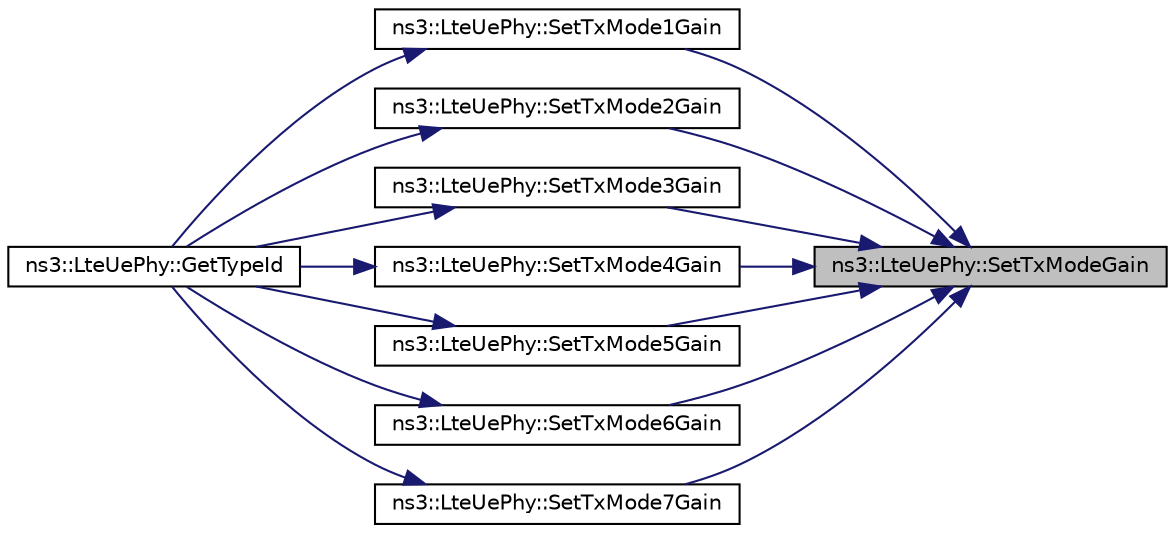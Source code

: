 digraph "ns3::LteUePhy::SetTxModeGain"
{
 // LATEX_PDF_SIZE
  edge [fontname="Helvetica",fontsize="10",labelfontname="Helvetica",labelfontsize="10"];
  node [fontname="Helvetica",fontsize="10",shape=record];
  rankdir="RL";
  Node1 [label="ns3::LteUePhy::SetTxModeGain",height=0.2,width=0.4,color="black", fillcolor="grey75", style="filled", fontcolor="black",tooltip="Set transmit mode gain function."];
  Node1 -> Node2 [dir="back",color="midnightblue",fontsize="10",style="solid",fontname="Helvetica"];
  Node2 [label="ns3::LteUePhy::SetTxMode1Gain",height=0.2,width=0.4,color="black", fillcolor="white", style="filled",URL="$classns3_1_1_lte_ue_phy.html#a0106f6900d62a557cbb005880dcf3eab",tooltip="Set transmit mode 1 gain function."];
  Node2 -> Node3 [dir="back",color="midnightblue",fontsize="10",style="solid",fontname="Helvetica"];
  Node3 [label="ns3::LteUePhy::GetTypeId",height=0.2,width=0.4,color="black", fillcolor="white", style="filled",URL="$classns3_1_1_lte_ue_phy.html#a6934c332600719042027da84e70e82a1",tooltip="Get the type ID."];
  Node1 -> Node4 [dir="back",color="midnightblue",fontsize="10",style="solid",fontname="Helvetica"];
  Node4 [label="ns3::LteUePhy::SetTxMode2Gain",height=0.2,width=0.4,color="black", fillcolor="white", style="filled",URL="$classns3_1_1_lte_ue_phy.html#a5f1e724e835f1f2649f1c6dbc605cdff",tooltip="Set transmit mode 2 gain function."];
  Node4 -> Node3 [dir="back",color="midnightblue",fontsize="10",style="solid",fontname="Helvetica"];
  Node1 -> Node5 [dir="back",color="midnightblue",fontsize="10",style="solid",fontname="Helvetica"];
  Node5 [label="ns3::LteUePhy::SetTxMode3Gain",height=0.2,width=0.4,color="black", fillcolor="white", style="filled",URL="$classns3_1_1_lte_ue_phy.html#a184e30e9ca3fa4d1869482e0d621a131",tooltip="Set transmit mode 3 gain function."];
  Node5 -> Node3 [dir="back",color="midnightblue",fontsize="10",style="solid",fontname="Helvetica"];
  Node1 -> Node6 [dir="back",color="midnightblue",fontsize="10",style="solid",fontname="Helvetica"];
  Node6 [label="ns3::LteUePhy::SetTxMode4Gain",height=0.2,width=0.4,color="black", fillcolor="white", style="filled",URL="$classns3_1_1_lte_ue_phy.html#ae9c8640332f41ea9560ef0f8b2b9fcac",tooltip="Set transmit mode 4 gain function."];
  Node6 -> Node3 [dir="back",color="midnightblue",fontsize="10",style="solid",fontname="Helvetica"];
  Node1 -> Node7 [dir="back",color="midnightblue",fontsize="10",style="solid",fontname="Helvetica"];
  Node7 [label="ns3::LteUePhy::SetTxMode5Gain",height=0.2,width=0.4,color="black", fillcolor="white", style="filled",URL="$classns3_1_1_lte_ue_phy.html#a8c7bce2e0d342ff18303a54124c38497",tooltip="Set transmit mode 5 gain function."];
  Node7 -> Node3 [dir="back",color="midnightblue",fontsize="10",style="solid",fontname="Helvetica"];
  Node1 -> Node8 [dir="back",color="midnightblue",fontsize="10",style="solid",fontname="Helvetica"];
  Node8 [label="ns3::LteUePhy::SetTxMode6Gain",height=0.2,width=0.4,color="black", fillcolor="white", style="filled",URL="$classns3_1_1_lte_ue_phy.html#a58386441bb347f679dc42f00e1d7a14b",tooltip="Set transmit mode 6 gain function."];
  Node8 -> Node3 [dir="back",color="midnightblue",fontsize="10",style="solid",fontname="Helvetica"];
  Node1 -> Node9 [dir="back",color="midnightblue",fontsize="10",style="solid",fontname="Helvetica"];
  Node9 [label="ns3::LteUePhy::SetTxMode7Gain",height=0.2,width=0.4,color="black", fillcolor="white", style="filled",URL="$classns3_1_1_lte_ue_phy.html#ad190d27a1c71a5c25548d05b2aa6302e",tooltip="Set transmit mode 7 gain function."];
  Node9 -> Node3 [dir="back",color="midnightblue",fontsize="10",style="solid",fontname="Helvetica"];
}
